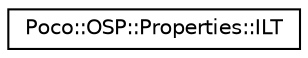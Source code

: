 digraph "Graphical Class Hierarchy"
{
 // LATEX_PDF_SIZE
  edge [fontname="Helvetica",fontsize="10",labelfontname="Helvetica",labelfontsize="10"];
  node [fontname="Helvetica",fontsize="10",shape=record];
  rankdir="LR";
  Node0 [label="Poco::OSP::Properties::ILT",height=0.2,width=0.4,color="black", fillcolor="white", style="filled",URL="$structPoco_1_1OSP_1_1Properties_1_1ILT.html",tooltip="Fills the given vector with all keys."];
}
